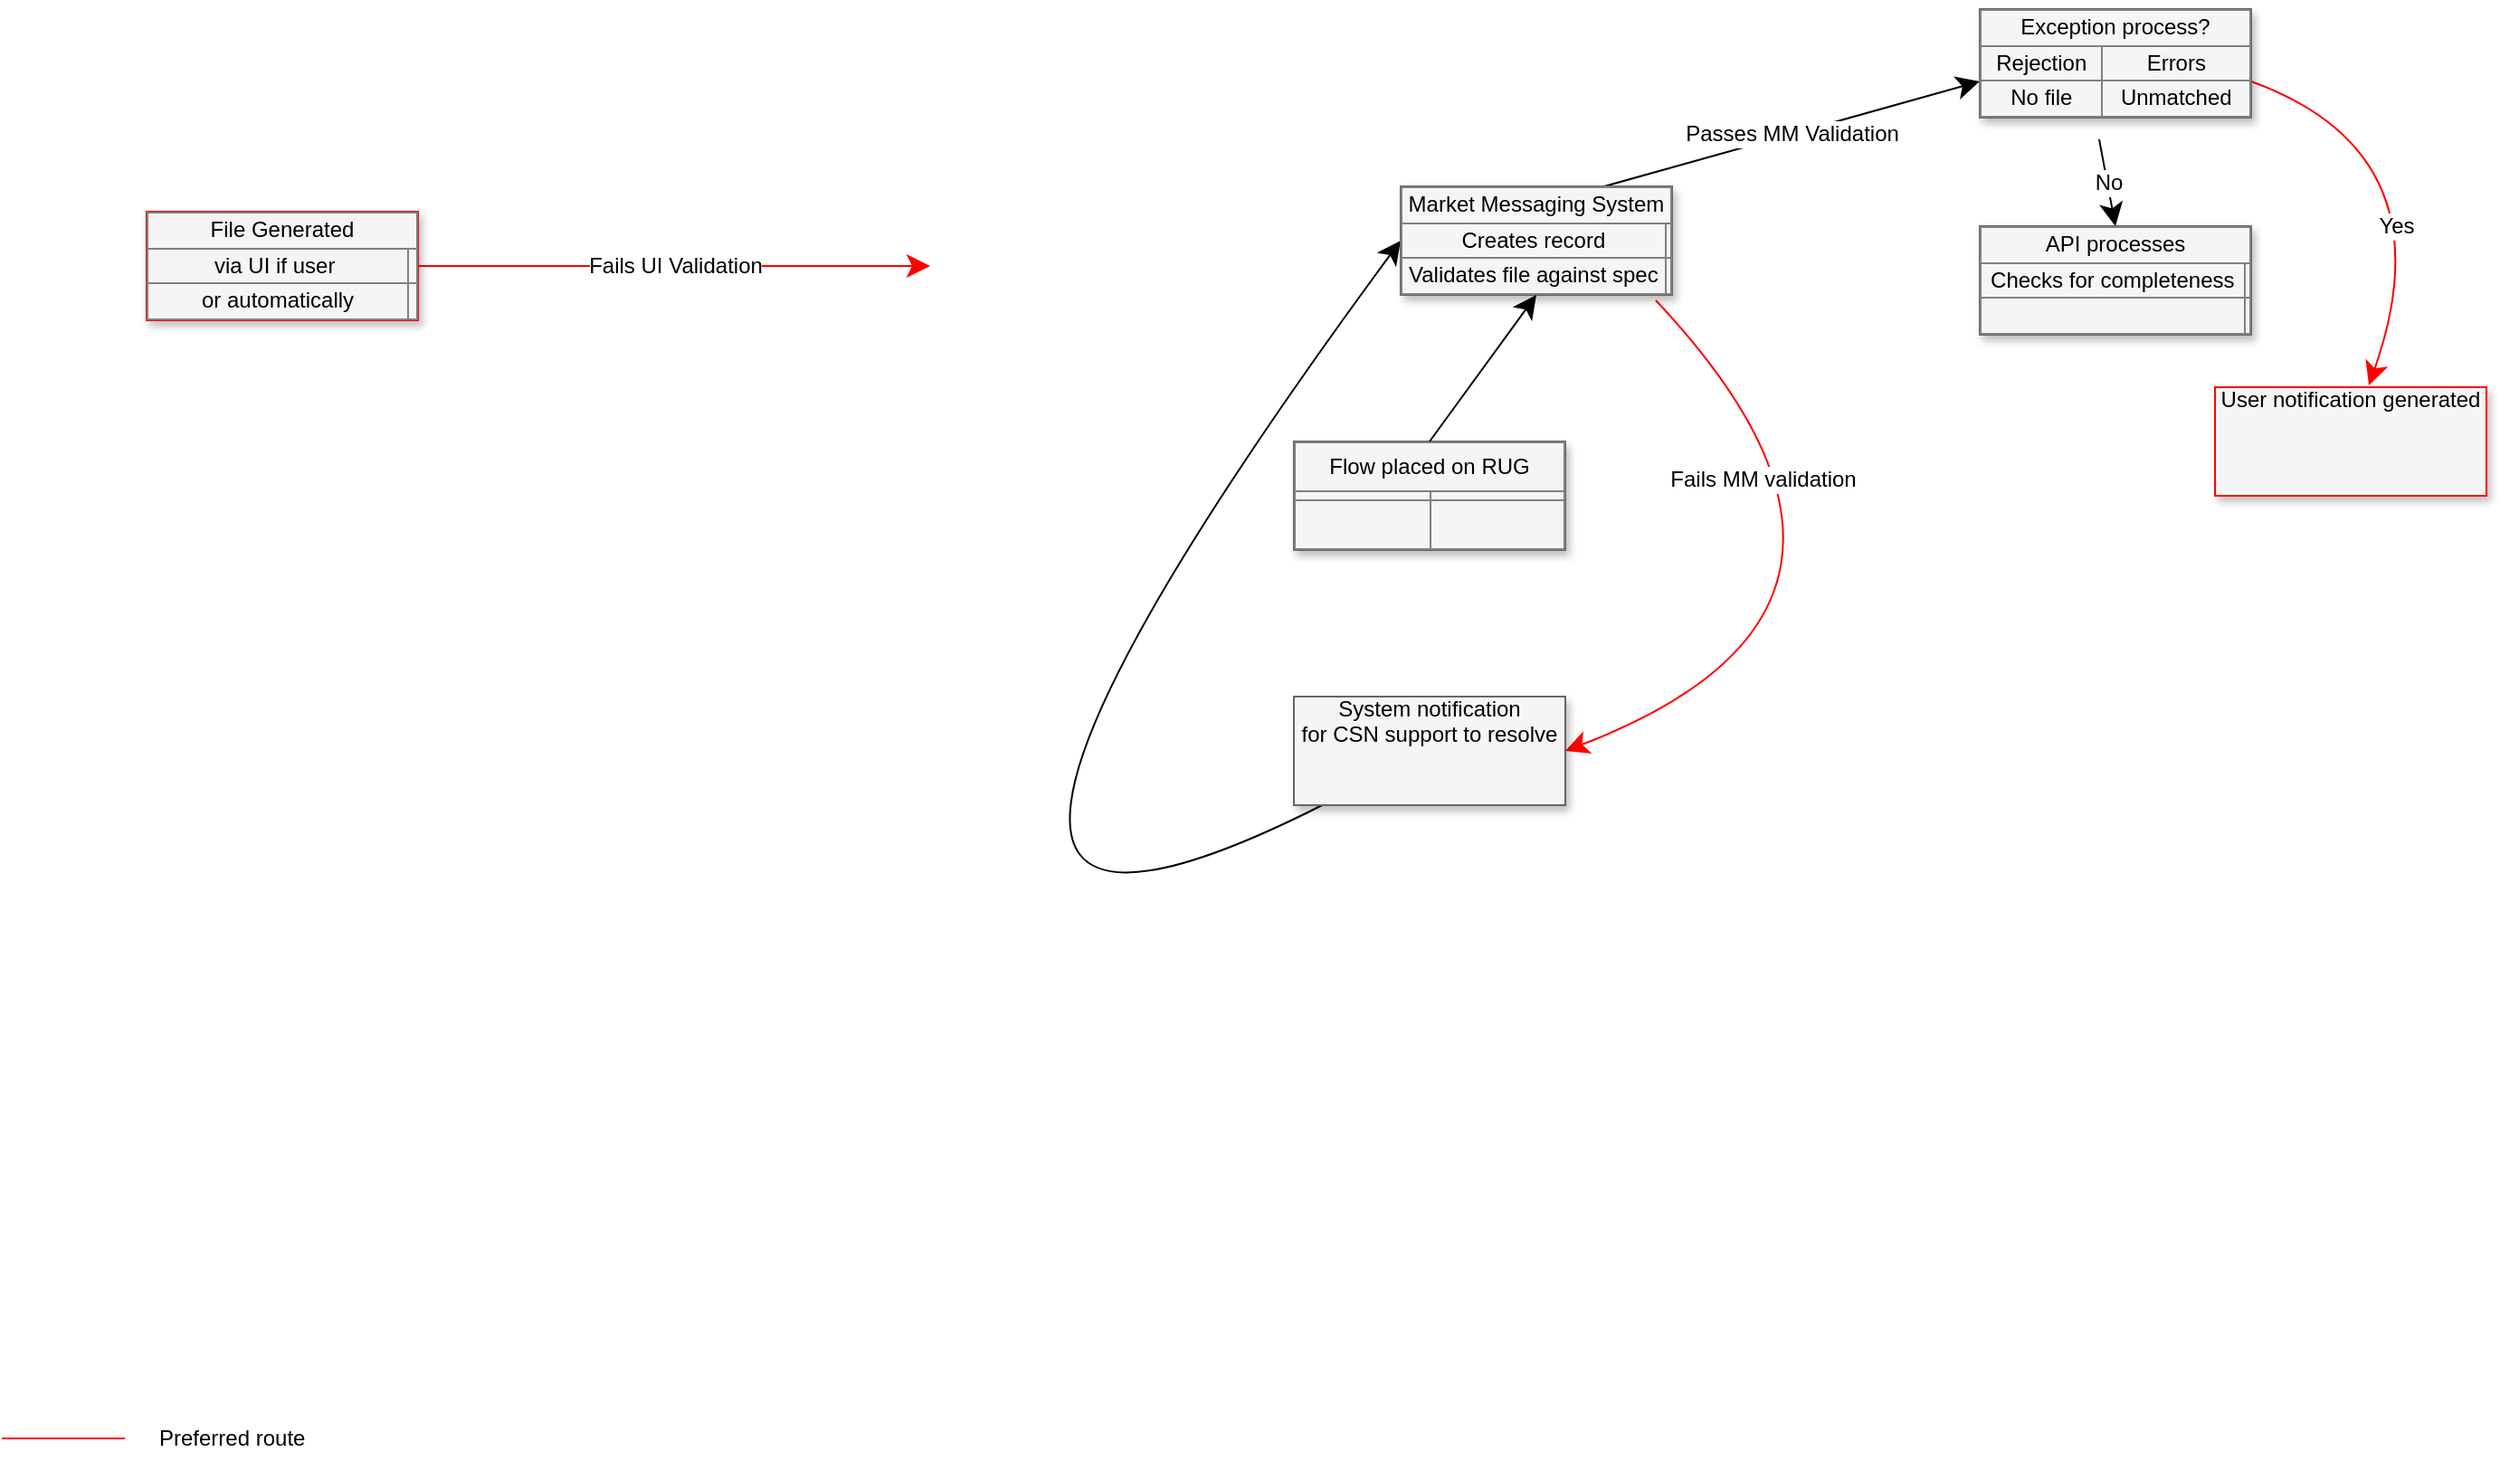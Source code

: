 <mxfile version="11.3.1" type="github" pages="1"><diagram name="Page-1" id="9c096ad6-e400-ecc8-3e38-643d2caac077"><mxGraphModel dx="1012" dy="692" grid="1" gridSize="10" guides="1" tooltips="1" connect="1" arrows="1" fold="1" page="1" pageScale="1.5" pageWidth="1169" pageHeight="826" background="#ffffff" math="0" shadow="0"><root><mxCell id="0" style=";html=1;"/><mxCell id="1" style=";html=1;" parent="0"/><mxCell id="3cfceab9cabfe5b9-22" value="Fails UI Validation" style="edgeStyle=none;curved=1;html=1;startSize=10;endArrow=classic;endFill=1;endSize=10;strokeColor=#FF0000;strokeWidth=1;fontSize=12;" parent="1" source="30e23a8a0b95c500-1" edge="1"><mxGeometry relative="1" as="geometry"><mxPoint x="600" y="462" as="targetPoint"/></mxGeometry></mxCell><mxCell id="30e23a8a0b95c500-1" value="&lt;table border=&quot;1&quot; width=&quot;100%&quot; style=&quot;width: 100% ; height: 100% ; border-collapse: collapse&quot;&gt;&lt;tbody&gt;&lt;tr&gt;&lt;td colspan=&quot;2&quot; align=&quot;center&quot;&gt;File Generated&lt;/td&gt;&lt;/tr&gt;&lt;tr&gt;&lt;td align=&quot;center&quot;&gt;via UI if user&amp;nbsp;&lt;/td&gt;&lt;td align=&quot;center&quot;&gt;&lt;/td&gt;&lt;/tr&gt;&lt;tr&gt;&lt;td align=&quot;center&quot;&gt;or automatically&lt;/td&gt;&lt;td align=&quot;center&quot;&gt;&lt;br&gt;&lt;/td&gt;&lt;/tr&gt;&lt;/tbody&gt;&lt;/table&gt;" style="text;html=1;strokeColor=#FF0000;fillColor=#f5f5f5;overflow=fill;rounded=0;shadow=1;fontSize=12;align=center;" parent="1" vertex="1"><mxGeometry x="167" y="432" width="150" height="60" as="geometry"/></mxCell><mxCell id="3cfceab9cabfe5b9-34" value="Fails MM validation" style="edgeStyle=none;curved=1;html=1;startSize=10;endArrow=classic;endFill=1;endSize=10;strokeColor=#FF0000;strokeWidth=1;fontSize=12;exitX=0.94;exitY=1.05;exitDx=0;exitDy=0;entryX=1;entryY=0.5;entryDx=0;entryDy=0;exitPerimeter=0;" parent="1" source="2FAsAvcGj2JD9ys3erK8-2" target="3cfceab9cabfe5b9-19" edge="1"><mxGeometry x="-0.506" y="-25" relative="1" as="geometry"><Array as="points"><mxPoint x="1160" y="650"/></Array><mxPoint as="offset"/></mxGeometry></mxCell><mxCell id="3cfceab9cabfe5b9-48" value="Passes MM Validation" style="edgeStyle=none;curved=1;html=1;startSize=10;endArrow=classic;endFill=1;endSize=10;strokeColor=#000000;strokeWidth=1;fontSize=12;exitX=0.75;exitY=0;exitDx=0;exitDy=0;" parent="1" source="2FAsAvcGj2JD9ys3erK8-2" edge="1"><mxGeometry relative="1" as="geometry"><mxPoint x="1180" y="360" as="targetPoint"/></mxGeometry></mxCell><mxCell id="3cfceab9cabfe5b9-23" value="Yes" style="edgeStyle=none;curved=1;html=1;startSize=10;endArrow=classic;endFill=1;endSize=10;strokeColor=#FF0000;strokeWidth=1;fontSize=12;entryX=0.567;entryY=-0.017;entryDx=0;entryDy=0;exitX=1;exitY=0.5;exitDx=0;exitDy=0;entryPerimeter=0;" parent="1" target="2FAsAvcGj2JD9ys3erK8-5" edge="1"><mxGeometry x="0.304" y="-15" relative="1" as="geometry"><mxPoint x="180" y="430" as="targetPoint"/><Array as="points"><mxPoint x="1440" y="400"/></Array><mxPoint x="1330" y="360" as="sourcePoint"/><mxPoint as="offset"/></mxGeometry></mxCell><mxCell id="3cfceab9cabfe5b9-11" value="&lt;table border=&quot;1&quot; width=&quot;100%&quot; style=&quot;width: 100% ; height: 100% ; border-collapse: collapse&quot;&gt;&lt;tbody&gt;&lt;tr&gt;&lt;td colspan=&quot;2&quot; align=&quot;center&quot;&gt;API processes&lt;/td&gt;&lt;/tr&gt;&lt;tr&gt;&lt;td align=&quot;center&quot;&gt;Checks for completeness&lt;/td&gt;&lt;td align=&quot;center&quot;&gt;&lt;br&gt;&lt;/td&gt;&lt;/tr&gt;&lt;tr&gt;&lt;td align=&quot;center&quot;&gt;&lt;br&gt;&lt;/td&gt;&lt;td align=&quot;center&quot;&gt;&lt;/td&gt;&lt;/tr&gt;&lt;/tbody&gt;&lt;/table&gt;" style="text;html=1;strokeColor=#666666;fillColor=#f5f5f5;overflow=fill;rounded=0;shadow=1;fontSize=12;align=center;" parent="1" vertex="1"><mxGeometry x="1180" y="440" width="150" height="60" as="geometry"/></mxCell><mxCell id="3cfceab9cabfe5b9-57" style="edgeStyle=none;curved=1;html=1;startSize=10;endArrow=classic;endFill=1;endSize=10;strokeColor=#000000;strokeWidth=1;fontSize=12;entryX=0;entryY=0.5;entryDx=0;entryDy=0;" parent="1" source="3cfceab9cabfe5b9-19" target="2FAsAvcGj2JD9ys3erK8-2" edge="1"><mxGeometry relative="1" as="geometry"><Array as="points"><mxPoint x="520" y="910"/></Array></mxGeometry></mxCell><mxCell id="3cfceab9cabfe5b9-19" value="System notification&lt;br&gt;for CSN support to resolve" style="text;html=1;strokeColor=#666666;fillColor=#f5f5f5;overflow=fill;rounded=0;shadow=1;fontSize=12;align=center;" parent="1" vertex="1"><mxGeometry x="801" y="700" width="150" height="60" as="geometry"/></mxCell><mxCell id="3cfceab9cabfe5b9-46" value="&lt;table border=&quot;1&quot; width=&quot;100%&quot; style=&quot;width: 100% ; height: 100% ; border-collapse: collapse&quot;&gt;&lt;tbody&gt;&lt;tr&gt;&lt;td colspan=&quot;2&quot; align=&quot;center&quot;&gt;Flow placed on RUG&lt;/td&gt;&lt;/tr&gt;&lt;tr&gt;&lt;td align=&quot;center&quot;&gt;&lt;/td&gt;&lt;td align=&quot;center&quot;&gt;&lt;/td&gt;&lt;/tr&gt;&lt;tr&gt;&lt;td align=&quot;center&quot;&gt;&lt;/td&gt;&lt;td align=&quot;center&quot;&gt;&lt;br&gt;&lt;/td&gt;&lt;/tr&gt;&lt;/tbody&gt;&lt;/table&gt;" style="text;html=1;strokeColor=#666666;fillColor=#f5f5f5;overflow=fill;rounded=0;shadow=1;fontSize=12;align=center;" parent="1" vertex="1"><mxGeometry x="801" y="559" width="150" height="60" as="geometry"/></mxCell><mxCell id="3cfceab9cabfe5b9-59" value="" style="line;strokeWidth=1;html=1;rounded=1;fontSize=12;align=center;verticalAlign=middle;strokeColor=#FF0000;endFill=1;endArrow=classic;endSize=10;startSize=10;" parent="1" vertex="1"><mxGeometry x="87" y="1105" width="68" height="10" as="geometry"/></mxCell><mxCell id="3cfceab9cabfe5b9-60" value="Preferred route" style="text;html=1;strokeColor=none;fillColor=none;align=left;verticalAlign=middle;whiteSpace=wrap;rounded=0;shadow=1;fontSize=12;" parent="1" vertex="1"><mxGeometry x="172" y="1100" width="143" height="20" as="geometry"/></mxCell><mxCell id="2FAsAvcGj2JD9ys3erK8-2" value="&lt;table border=&quot;1&quot; width=&quot;100%&quot; style=&quot;width: 100% ; height: 100% ; border-collapse: collapse&quot;&gt;&lt;tbody&gt;&lt;tr&gt;&lt;td colspan=&quot;2&quot; align=&quot;center&quot;&gt;Market Messaging System&lt;/td&gt;&lt;/tr&gt;&lt;tr&gt;&lt;td align=&quot;center&quot;&gt;Creates record&lt;/td&gt;&lt;td align=&quot;center&quot;&gt;&lt;br&gt;&lt;/td&gt;&lt;/tr&gt;&lt;tr&gt;&lt;td align=&quot;center&quot;&gt;Validates file against spec&lt;/td&gt;&lt;td align=&quot;center&quot;&gt;&lt;br&gt;&lt;/td&gt;&lt;/tr&gt;&lt;/tbody&gt;&lt;/table&gt;" style="text;html=1;strokeColor=#666666;fillColor=#f5f5f5;overflow=fill;rounded=0;shadow=1;fontSize=12;align=center;" vertex="1" parent="1"><mxGeometry x="860" y="418" width="150" height="60" as="geometry"/></mxCell><mxCell id="2FAsAvcGj2JD9ys3erK8-3" style="edgeStyle=none;curved=1;html=1;startSize=10;endArrow=classic;endFill=1;endSize=10;strokeColor=#000000;strokeWidth=1;fontSize=12;entryX=0.5;entryY=1;entryDx=0;entryDy=0;exitX=0.5;exitY=0;exitDx=0;exitDy=0;" edge="1" parent="1" source="3cfceab9cabfe5b9-46" target="2FAsAvcGj2JD9ys3erK8-2"><mxGeometry relative="1" as="geometry"><mxPoint x="886" y="629" as="sourcePoint"/><mxPoint x="899.95" y="710" as="targetPoint"/></mxGeometry></mxCell><mxCell id="2FAsAvcGj2JD9ys3erK8-4" value="No" style="edgeStyle=none;curved=1;html=1;startSize=10;endArrow=classic;endFill=1;endSize=10;strokeColor=#000000;strokeWidth=1;fontSize=12;entryX=0.5;entryY=0;entryDx=0;entryDy=0;exitX=0.44;exitY=1.033;exitDx=0;exitDy=0;exitPerimeter=0;" edge="1" parent="1" target="3cfceab9cabfe5b9-11"><mxGeometry relative="1" as="geometry"><mxPoint x="1246" y="391.98" as="sourcePoint"/><mxPoint x="945" y="488" as="targetPoint"/></mxGeometry></mxCell><mxCell id="2FAsAvcGj2JD9ys3erK8-5" value="User notification generated" style="text;html=1;strokeColor=#FF0000;fillColor=#f5f5f5;overflow=fill;rounded=0;shadow=1;fontSize=12;align=center;" vertex="1" parent="1"><mxGeometry x="1310" y="529" width="150" height="60" as="geometry"/></mxCell><mxCell id="2FAsAvcGj2JD9ys3erK8-6" value="&lt;table border=&quot;1&quot; width=&quot;100%&quot; style=&quot;width: 100% ; height: 100% ; border-collapse: collapse&quot;&gt;&lt;tbody&gt;&lt;tr&gt;&lt;td colspan=&quot;2&quot; align=&quot;center&quot;&gt;Exception process?&lt;/td&gt;&lt;/tr&gt;&lt;tr&gt;&lt;td align=&quot;center&quot;&gt;Rejection&lt;/td&gt;&lt;td align=&quot;center&quot;&gt;Errors&lt;/td&gt;&lt;/tr&gt;&lt;tr&gt;&lt;td align=&quot;center&quot;&gt;No file&lt;/td&gt;&lt;td align=&quot;center&quot;&gt;Unmatched&lt;/td&gt;&lt;/tr&gt;&lt;/tbody&gt;&lt;/table&gt;" style="text;html=1;strokeColor=#666666;fillColor=#f5f5f5;overflow=fill;rounded=0;shadow=1;fontSize=12;align=center;" vertex="1" parent="1"><mxGeometry x="1180" y="320" width="150" height="60" as="geometry"/></mxCell></root></mxGraphModel></diagram></mxfile>